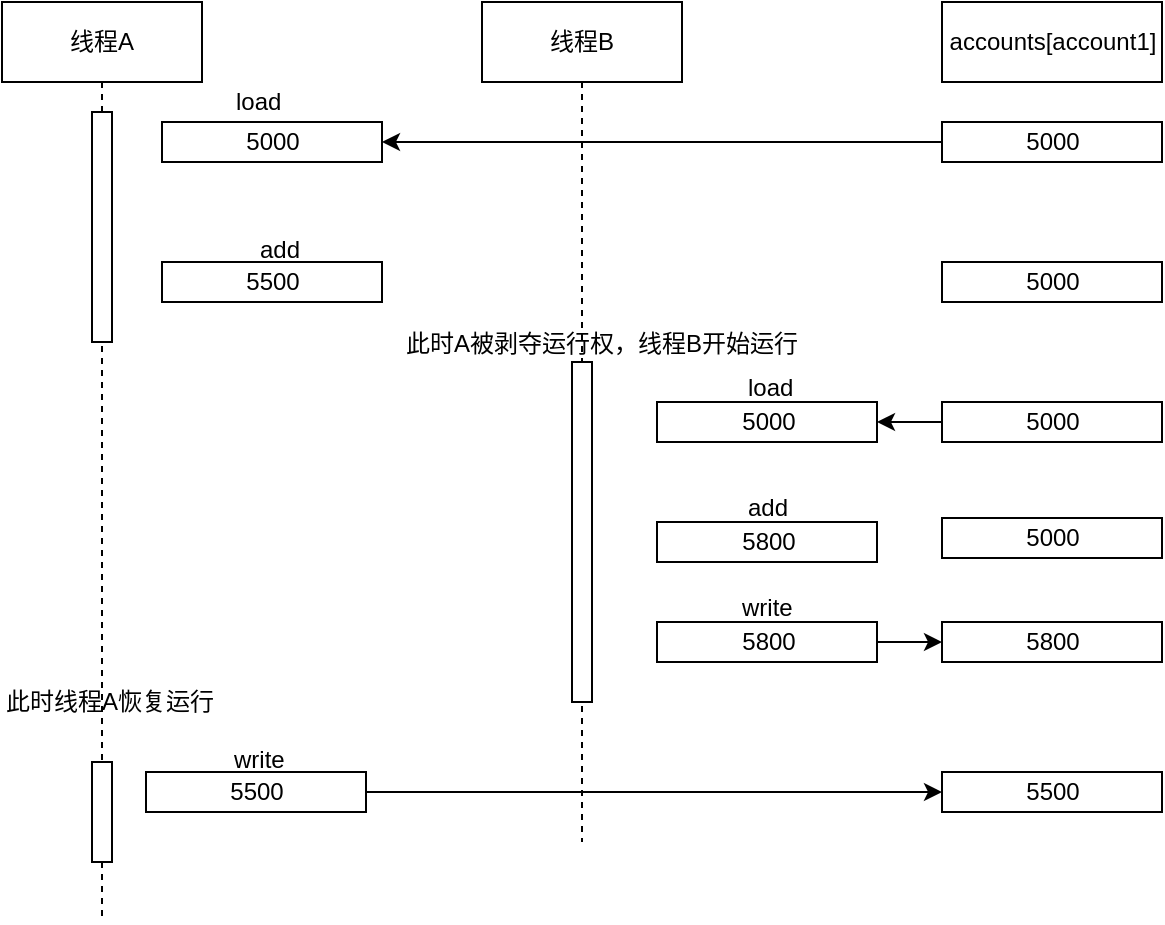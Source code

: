 <mxfile version="10.6.0" type="device"><diagram id="KsD2DDzwOPZYSdc1d3kq" name="第 1 页"><mxGraphModel dx="1138" dy="638" grid="1" gridSize="10" guides="1" tooltips="1" connect="1" arrows="1" fold="1" page="1" pageScale="1" pageWidth="3300" pageHeight="2339" math="0" shadow="0"><root><mxCell id="0"/><mxCell id="1" parent="0"/><mxCell id="rBiCtEEswNda_-0Qcszv-1" value="线程A" style="shape=umlLifeline;perimeter=lifelinePerimeter;whiteSpace=wrap;html=1;container=1;collapsible=0;recursiveResize=0;outlineConnect=0;" vertex="1" parent="1"><mxGeometry x="80" y="120" width="100" height="460" as="geometry"/></mxCell><mxCell id="rBiCtEEswNda_-0Qcszv-9" value="" style="html=1;points=[];perimeter=orthogonalPerimeter;" vertex="1" parent="rBiCtEEswNda_-0Qcszv-1"><mxGeometry x="45" y="55" width="10" height="115" as="geometry"/></mxCell><mxCell id="rBiCtEEswNda_-0Qcszv-24" value="" style="html=1;points=[];perimeter=orthogonalPerimeter;" vertex="1" parent="rBiCtEEswNda_-0Qcszv-1"><mxGeometry x="45" y="380" width="10" height="50" as="geometry"/></mxCell><mxCell id="rBiCtEEswNda_-0Qcszv-2" value="线程B" style="shape=umlLifeline;perimeter=lifelinePerimeter;whiteSpace=wrap;html=1;container=1;collapsible=0;recursiveResize=0;outlineConnect=0;" vertex="1" parent="1"><mxGeometry x="320" y="120" width="100" height="420" as="geometry"/></mxCell><mxCell id="rBiCtEEswNda_-0Qcszv-12" value="" style="html=1;points=[];perimeter=orthogonalPerimeter;" vertex="1" parent="rBiCtEEswNda_-0Qcszv-2"><mxGeometry x="45" y="180" width="10" height="170" as="geometry"/></mxCell><mxCell id="rBiCtEEswNda_-0Qcszv-4" value="accounts[account1]" style="html=1;" vertex="1" parent="1"><mxGeometry x="550" y="120" width="110" height="40" as="geometry"/></mxCell><mxCell id="rBiCtEEswNda_-0Qcszv-7" style="edgeStyle=orthogonalEdgeStyle;rounded=0;orthogonalLoop=1;jettySize=auto;html=1;entryX=1;entryY=0.5;entryDx=0;entryDy=0;" edge="1" parent="1" source="rBiCtEEswNda_-0Qcszv-5" target="rBiCtEEswNda_-0Qcszv-6"><mxGeometry relative="1" as="geometry"/></mxCell><mxCell id="rBiCtEEswNda_-0Qcszv-5" value="5000" style="html=1;" vertex="1" parent="1"><mxGeometry x="550" y="180" width="110" height="20" as="geometry"/></mxCell><mxCell id="rBiCtEEswNda_-0Qcszv-6" value="5000" style="html=1;" vertex="1" parent="1"><mxGeometry x="160" y="180" width="110" height="20" as="geometry"/></mxCell><mxCell id="rBiCtEEswNda_-0Qcszv-8" value="load&lt;br&gt;&lt;br&gt;" style="text;html=1;resizable=0;points=[];autosize=1;align=left;verticalAlign=top;spacingTop=-4;" vertex="1" parent="1"><mxGeometry x="195" y="160" width="40" height="30" as="geometry"/></mxCell><mxCell id="rBiCtEEswNda_-0Qcszv-10" value="5500" style="html=1;" vertex="1" parent="1"><mxGeometry x="160" y="250" width="110" height="20" as="geometry"/></mxCell><mxCell id="rBiCtEEswNda_-0Qcszv-11" value="add" style="text;html=1;resizable=0;points=[];autosize=1;align=left;verticalAlign=top;spacingTop=-4;" vertex="1" parent="1"><mxGeometry x="207" y="234" width="40" height="20" as="geometry"/></mxCell><mxCell id="rBiCtEEswNda_-0Qcszv-13" value="此时A被剥夺运行权，线程B开始运行" style="text;html=1;resizable=0;points=[];autosize=1;align=left;verticalAlign=top;spacingTop=-4;" vertex="1" parent="1"><mxGeometry x="280" y="281" width="210" height="20" as="geometry"/></mxCell><mxCell id="rBiCtEEswNda_-0Qcszv-14" value="5000" style="html=1;" vertex="1" parent="1"><mxGeometry x="550" y="250" width="110" height="20" as="geometry"/></mxCell><mxCell id="rBiCtEEswNda_-0Qcszv-29" style="edgeStyle=orthogonalEdgeStyle;rounded=0;orthogonalLoop=1;jettySize=auto;html=1;entryX=1;entryY=0.5;entryDx=0;entryDy=0;" edge="1" parent="1" source="rBiCtEEswNda_-0Qcszv-15" target="rBiCtEEswNda_-0Qcszv-16"><mxGeometry relative="1" as="geometry"/></mxCell><mxCell id="rBiCtEEswNda_-0Qcszv-15" value="5000" style="html=1;" vertex="1" parent="1"><mxGeometry x="550" y="320" width="110" height="20" as="geometry"/></mxCell><mxCell id="rBiCtEEswNda_-0Qcszv-16" value="5000" style="html=1;" vertex="1" parent="1"><mxGeometry x="407.5" y="320" width="110" height="20" as="geometry"/></mxCell><mxCell id="rBiCtEEswNda_-0Qcszv-17" value="load" style="text;html=1;resizable=0;points=[];autosize=1;align=left;verticalAlign=top;spacingTop=-4;" vertex="1" parent="1"><mxGeometry x="451" y="303" width="40" height="20" as="geometry"/></mxCell><mxCell id="rBiCtEEswNda_-0Qcszv-18" value="5800" style="html=1;" vertex="1" parent="1"><mxGeometry x="407.5" y="380" width="110" height="20" as="geometry"/></mxCell><mxCell id="rBiCtEEswNda_-0Qcszv-19" value="add&lt;br&gt;&lt;br&gt;" style="text;html=1;resizable=0;points=[];autosize=1;align=left;verticalAlign=top;spacingTop=-4;" vertex="1" parent="1"><mxGeometry x="451" y="363" width="40" height="30" as="geometry"/></mxCell><mxCell id="rBiCtEEswNda_-0Qcszv-20" value="5000" style="html=1;" vertex="1" parent="1"><mxGeometry x="550" y="378" width="110" height="20" as="geometry"/></mxCell><mxCell id="rBiCtEEswNda_-0Qcszv-30" style="edgeStyle=orthogonalEdgeStyle;rounded=0;orthogonalLoop=1;jettySize=auto;html=1;entryX=0;entryY=0.5;entryDx=0;entryDy=0;" edge="1" parent="1" source="rBiCtEEswNda_-0Qcszv-21" target="rBiCtEEswNda_-0Qcszv-22"><mxGeometry relative="1" as="geometry"/></mxCell><mxCell id="rBiCtEEswNda_-0Qcszv-21" value="5800" style="html=1;" vertex="1" parent="1"><mxGeometry x="407.5" y="430" width="110" height="20" as="geometry"/></mxCell><mxCell id="rBiCtEEswNda_-0Qcszv-22" value="5800" style="html=1;" vertex="1" parent="1"><mxGeometry x="550" y="430" width="110" height="20" as="geometry"/></mxCell><mxCell id="rBiCtEEswNda_-0Qcszv-23" value="write" style="text;html=1;resizable=0;points=[];autosize=1;align=left;verticalAlign=top;spacingTop=-4;" vertex="1" parent="1"><mxGeometry x="448" y="413" width="40" height="20" as="geometry"/></mxCell><mxCell id="rBiCtEEswNda_-0Qcszv-31" style="edgeStyle=orthogonalEdgeStyle;rounded=0;orthogonalLoop=1;jettySize=auto;html=1;entryX=0;entryY=0.5;entryDx=0;entryDy=0;" edge="1" parent="1" source="rBiCtEEswNda_-0Qcszv-25" target="rBiCtEEswNda_-0Qcszv-28"><mxGeometry relative="1" as="geometry"/></mxCell><mxCell id="rBiCtEEswNda_-0Qcszv-25" value="5500" style="html=1;" vertex="1" parent="1"><mxGeometry x="152" y="505" width="110" height="20" as="geometry"/></mxCell><mxCell id="rBiCtEEswNda_-0Qcszv-26" value="write" style="text;html=1;resizable=0;points=[];autosize=1;align=left;verticalAlign=top;spacingTop=-4;" vertex="1" parent="1"><mxGeometry x="194" y="489" width="40" height="20" as="geometry"/></mxCell><mxCell id="rBiCtEEswNda_-0Qcszv-27" value="此时线程A恢复运行" style="text;html=1;resizable=0;points=[];autosize=1;align=left;verticalAlign=top;spacingTop=-4;" vertex="1" parent="1"><mxGeometry x="80" y="460" width="120" height="20" as="geometry"/></mxCell><mxCell id="rBiCtEEswNda_-0Qcszv-28" value="5500" style="html=1;" vertex="1" parent="1"><mxGeometry x="550" y="505" width="110" height="20" as="geometry"/></mxCell></root></mxGraphModel></diagram></mxfile>
